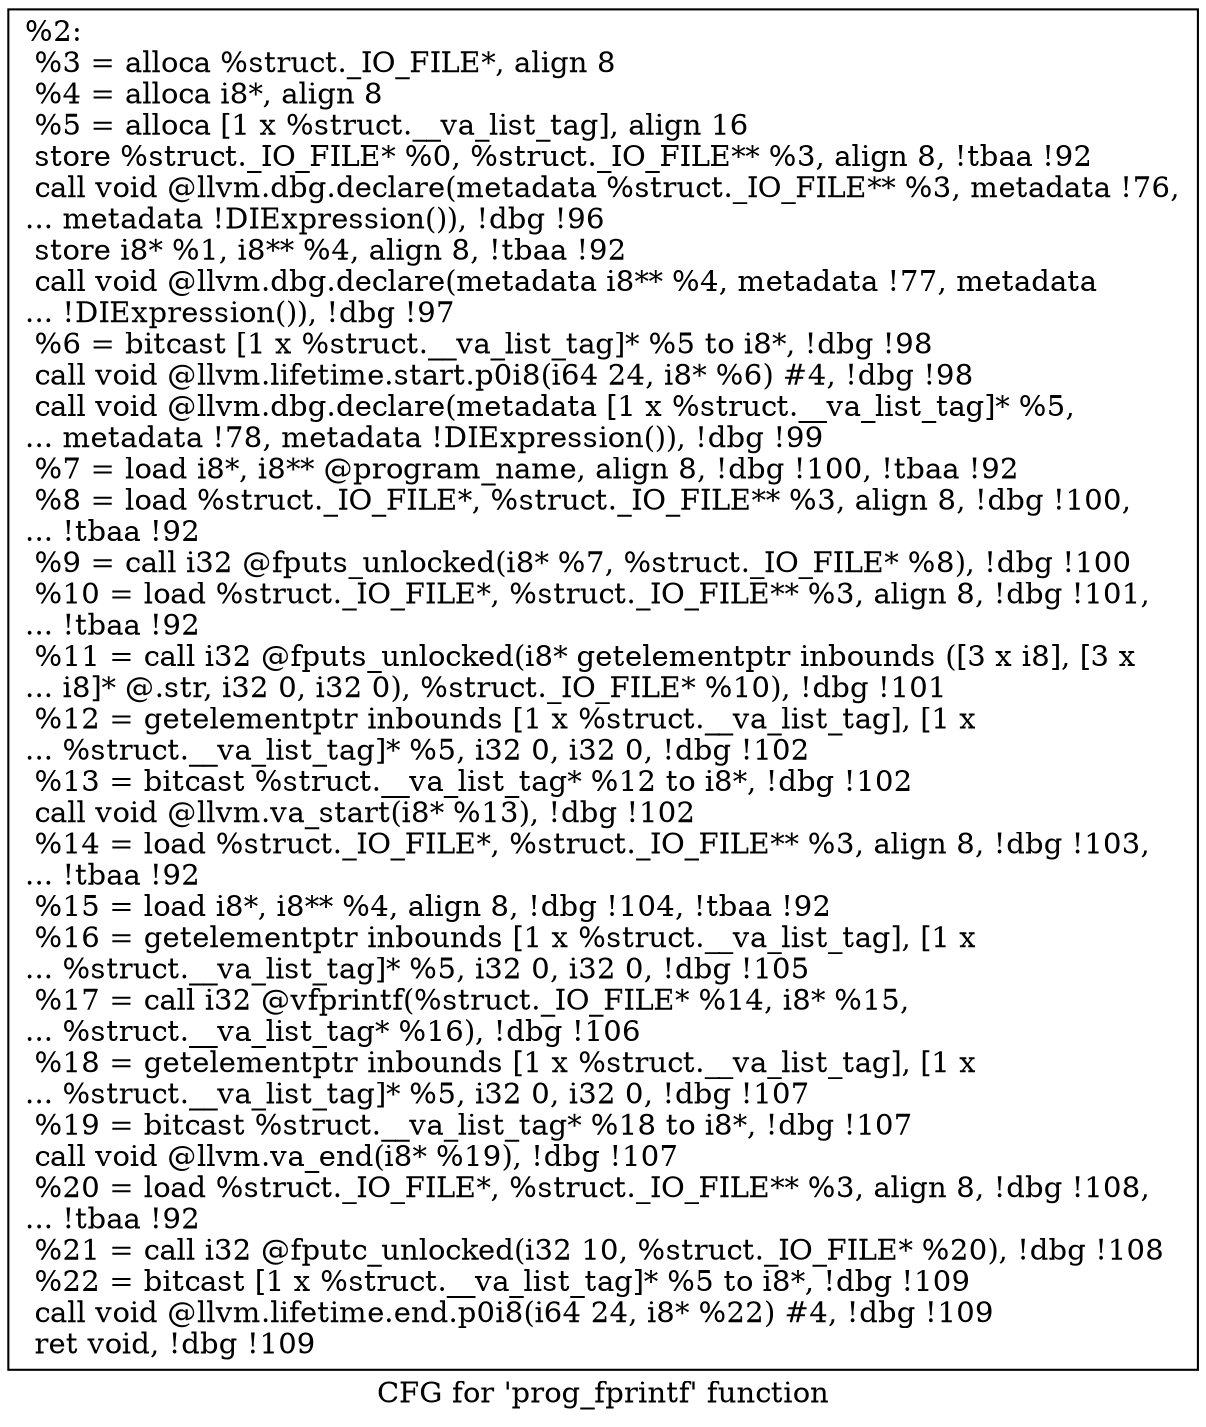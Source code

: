 digraph "CFG for 'prog_fprintf' function" {
	label="CFG for 'prog_fprintf' function";

	Node0x1cac740 [shape=record,label="{%2:\l  %3 = alloca %struct._IO_FILE*, align 8\l  %4 = alloca i8*, align 8\l  %5 = alloca [1 x %struct.__va_list_tag], align 16\l  store %struct._IO_FILE* %0, %struct._IO_FILE** %3, align 8, !tbaa !92\l  call void @llvm.dbg.declare(metadata %struct._IO_FILE** %3, metadata !76,\l... metadata !DIExpression()), !dbg !96\l  store i8* %1, i8** %4, align 8, !tbaa !92\l  call void @llvm.dbg.declare(metadata i8** %4, metadata !77, metadata\l... !DIExpression()), !dbg !97\l  %6 = bitcast [1 x %struct.__va_list_tag]* %5 to i8*, !dbg !98\l  call void @llvm.lifetime.start.p0i8(i64 24, i8* %6) #4, !dbg !98\l  call void @llvm.dbg.declare(metadata [1 x %struct.__va_list_tag]* %5,\l... metadata !78, metadata !DIExpression()), !dbg !99\l  %7 = load i8*, i8** @program_name, align 8, !dbg !100, !tbaa !92\l  %8 = load %struct._IO_FILE*, %struct._IO_FILE** %3, align 8, !dbg !100,\l... !tbaa !92\l  %9 = call i32 @fputs_unlocked(i8* %7, %struct._IO_FILE* %8), !dbg !100\l  %10 = load %struct._IO_FILE*, %struct._IO_FILE** %3, align 8, !dbg !101,\l... !tbaa !92\l  %11 = call i32 @fputs_unlocked(i8* getelementptr inbounds ([3 x i8], [3 x\l... i8]* @.str, i32 0, i32 0), %struct._IO_FILE* %10), !dbg !101\l  %12 = getelementptr inbounds [1 x %struct.__va_list_tag], [1 x\l... %struct.__va_list_tag]* %5, i32 0, i32 0, !dbg !102\l  %13 = bitcast %struct.__va_list_tag* %12 to i8*, !dbg !102\l  call void @llvm.va_start(i8* %13), !dbg !102\l  %14 = load %struct._IO_FILE*, %struct._IO_FILE** %3, align 8, !dbg !103,\l... !tbaa !92\l  %15 = load i8*, i8** %4, align 8, !dbg !104, !tbaa !92\l  %16 = getelementptr inbounds [1 x %struct.__va_list_tag], [1 x\l... %struct.__va_list_tag]* %5, i32 0, i32 0, !dbg !105\l  %17 = call i32 @vfprintf(%struct._IO_FILE* %14, i8* %15,\l... %struct.__va_list_tag* %16), !dbg !106\l  %18 = getelementptr inbounds [1 x %struct.__va_list_tag], [1 x\l... %struct.__va_list_tag]* %5, i32 0, i32 0, !dbg !107\l  %19 = bitcast %struct.__va_list_tag* %18 to i8*, !dbg !107\l  call void @llvm.va_end(i8* %19), !dbg !107\l  %20 = load %struct._IO_FILE*, %struct._IO_FILE** %3, align 8, !dbg !108,\l... !tbaa !92\l  %21 = call i32 @fputc_unlocked(i32 10, %struct._IO_FILE* %20), !dbg !108\l  %22 = bitcast [1 x %struct.__va_list_tag]* %5 to i8*, !dbg !109\l  call void @llvm.lifetime.end.p0i8(i64 24, i8* %22) #4, !dbg !109\l  ret void, !dbg !109\l}"];
}
